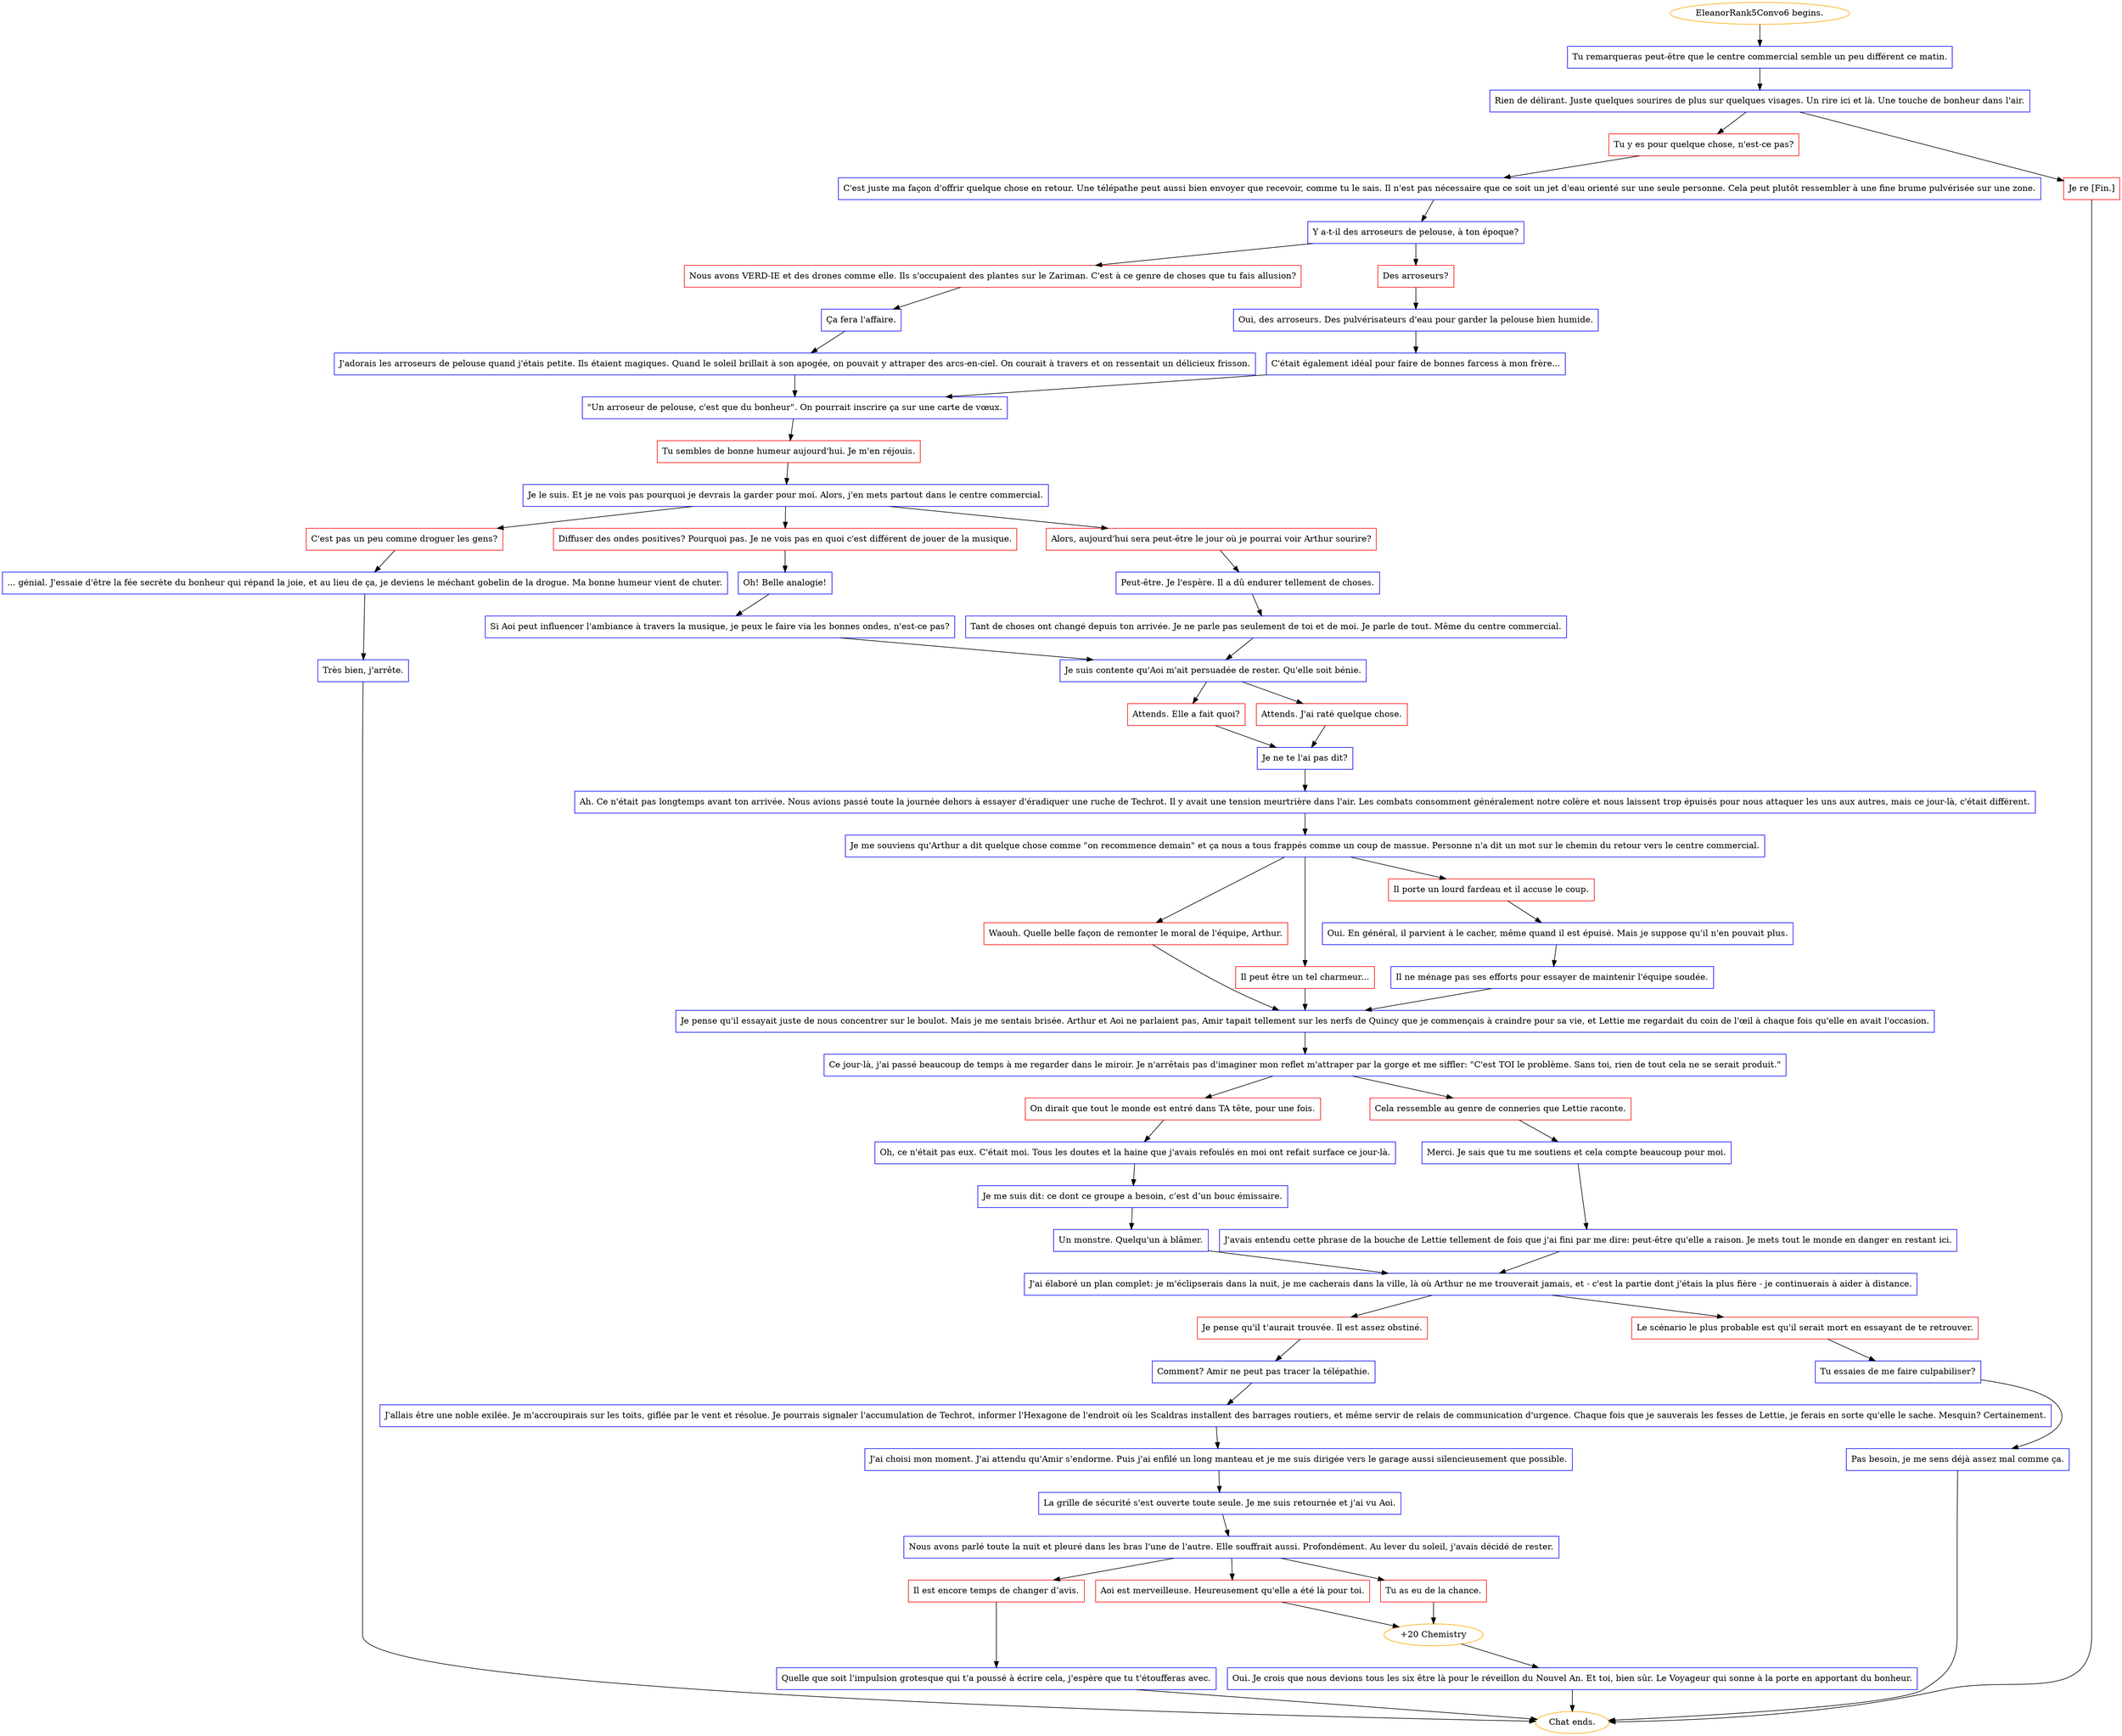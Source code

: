 digraph {
	"EleanorRank5Convo6 begins." [color=orange];
		"EleanorRank5Convo6 begins." -> j1210324867;
	j1210324867 [label="Tu remarqueras peut-être que le centre commercial semble un peu différent ce matin.",shape=box,color=blue];
		j1210324867 -> j3814578143;
	j3814578143 [label="Rien de délirant. Juste quelques sourires de plus sur quelques visages. Un rire ici et là. Une touche de bonheur dans l'air.",shape=box,color=blue];
		j3814578143 -> j2400240159;
		j3814578143 -> j556673085;
	j2400240159 [label="Tu y es pour quelque chose, n'est-ce pas?",shape=box,color=red];
		j2400240159 -> j456095666;
	j556673085 [label="Je re [Fin.]",shape=box,color=red];
		j556673085 -> "Chat ends.";
	j456095666 [label="C'est juste ma façon d'offrir quelque chose en retour. Une télépathe peut aussi bien envoyer que recevoir, comme tu le sais. Il n'est pas nécessaire que ce soit un jet d'eau orienté sur une seule personne. Cela peut plutôt ressembler à une fine brume pulvérisée sur une zone.",shape=box,color=blue];
		j456095666 -> j2153674525;
	"Chat ends." [color=orange];
	j2153674525 [label="Y a-t-il des arroseurs de pelouse, à ton époque?",shape=box,color=blue];
		j2153674525 -> j1174206777;
		j2153674525 -> j562092699;
	j1174206777 [label="Nous avons VERD-IE et des drones comme elle. Ils s'occupaient des plantes sur le Zariman. C'est à ce genre de choses que tu fais allusion?",shape=box,color=red];
		j1174206777 -> j1668294109;
	j562092699 [label="Des arroseurs?",shape=box,color=red];
		j562092699 -> j3577025019;
	j1668294109 [label="Ça fera l'affaire.",shape=box,color=blue];
		j1668294109 -> j4130030656;
	j3577025019 [label="Oui, des arroseurs. Des pulvérisateurs d'eau pour garder la pelouse bien humide.",shape=box,color=blue];
		j3577025019 -> j3372428006;
	j4130030656 [label="J'adorais les arroseurs de pelouse quand j'étais petite. Ils étaient magiques. Quand le soleil brillait à son apogée, on pouvait y attraper des arcs-en-ciel. On courait à travers et on ressentait un délicieux frisson.",shape=box,color=blue];
		j4130030656 -> j3083368695;
	j3372428006 [label="C'était également idéal pour faire de bonnes farcess à mon frère...",shape=box,color=blue];
		j3372428006 -> j3083368695;
	j3083368695 [label="\"Un arroseur de pelouse, c'est que du bonheur\". On pourrait inscrire ça sur une carte de vœux.",shape=box,color=blue];
		j3083368695 -> j2713131471;
	j2713131471 [label="Tu sembles de bonne humeur aujourd'hui. Je m'en réjouis.",shape=box,color=red];
		j2713131471 -> j3840928417;
	j3840928417 [label="Je le suis. Et je ne vois pas pourquoi je devrais la garder pour moi. Alors, j'en mets partout dans le centre commercial.",shape=box,color=blue];
		j3840928417 -> j1075393338;
		j3840928417 -> j162616725;
		j3840928417 -> j2037298012;
	j1075393338 [label="C'est pas un peu comme droguer les gens?",shape=box,color=red];
		j1075393338 -> j2173719576;
	j162616725 [label="Diffuser des ondes positives? Pourquoi pas. Je ne vois pas en quoi c'est différent de jouer de la musique.",shape=box,color=red];
		j162616725 -> j3148454361;
	j2037298012 [label="Alors, aujourd'hui sera peut-être le jour où je pourrai voir Arthur sourire?",shape=box,color=red];
		j2037298012 -> j1959288688;
	j2173719576 [label="... génial. J'essaie d'être la fée secrète du bonheur qui répand la joie, et au lieu de ça, je deviens le méchant gobelin de la drogue. Ma bonne humeur vient de chuter.",shape=box,color=blue];
		j2173719576 -> j2495968636;
	j3148454361 [label="Oh! Belle analogie!",shape=box,color=blue];
		j3148454361 -> j2169583208;
	j1959288688 [label="Peut-être. Je l'espère. Il a dû endurer tellement de choses.",shape=box,color=blue];
		j1959288688 -> j3628227905;
	j2495968636 [label="Très bien, j'arrête.",shape=box,color=blue];
		j2495968636 -> "Chat ends.";
	j2169583208 [label="Si Aoi peut influencer l'ambiance à travers la musique, je peux le faire via les bonnes ondes, n'est-ce pas?",shape=box,color=blue];
		j2169583208 -> j1487032807;
	j3628227905 [label="Tant de choses ont changé depuis ton arrivée. Je ne parle pas seulement de toi et de moi. Je parle de tout. Même du centre commercial.",shape=box,color=blue];
		j3628227905 -> j1487032807;
	j1487032807 [label="Je suis contente qu'Aoi m'ait persuadée de rester. Qu'elle soit bénie.",shape=box,color=blue];
		j1487032807 -> j2925301797;
		j1487032807 -> j2682242700;
	j2925301797 [label="Attends. Elle a fait quoi?",shape=box,color=red];
		j2925301797 -> j135786972;
	j2682242700 [label="Attends. J'ai raté quelque chose.",shape=box,color=red];
		j2682242700 -> j135786972;
	j135786972 [label="Je ne te l'ai pas dit?",shape=box,color=blue];
		j135786972 -> j3878918116;
	j3878918116 [label="Ah. Ce n'était pas longtemps avant ton arrivée. Nous avions passé toute la journée dehors à essayer d'éradiquer une ruche de Techrot. Il y avait une tension meurtrière dans l'air. Les combats consomment généralement notre colère et nous laissent trop épuisés pour nous attaquer les uns aux autres, mais ce jour-là, c'était différent.",shape=box,color=blue];
		j3878918116 -> j2610457327;
	j2610457327 [label="Je me souviens qu'Arthur a dit quelque chose comme \"on recommence demain\" et ça nous a tous frappés comme un coup de massue. Personne n'a dit un mot sur le chemin du retour vers le centre commercial.",shape=box,color=blue];
		j2610457327 -> j3613164325;
		j2610457327 -> j2516301143;
		j2610457327 -> j1698982890;
	j3613164325 [label="Waouh. Quelle belle façon de remonter le moral de l'équipe, Arthur.",shape=box,color=red];
		j3613164325 -> j3511278423;
	j2516301143 [label="Il peut être un tel charmeur...",shape=box,color=red];
		j2516301143 -> j3511278423;
	j1698982890 [label="Il porte un lourd fardeau et il accuse le coup.",shape=box,color=red];
		j1698982890 -> j1135662300;
	j3511278423 [label="Je pense qu'il essayait juste de nous concentrer sur le boulot. Mais je me sentais brisée. Arthur et Aoi ne parlaient pas, Amir tapait tellement sur les nerfs de Quincy que je commençais à craindre pour sa vie, et Lettie me regardait du coin de l'œil à chaque fois qu'elle en avait l'occasion.",shape=box,color=blue];
		j3511278423 -> j2393070467;
	j1135662300 [label="Oui. En général, il parvient à le cacher, même quand il est épuisé. Mais je suppose qu'il n'en pouvait plus.",shape=box,color=blue];
		j1135662300 -> j4069645001;
	j2393070467 [label="Ce jour-là, j'ai passé beaucoup de temps à me regarder dans le miroir. Je n'arrêtais pas d'imaginer mon reflet m'attraper par la gorge et me siffler: \"C'est TOI le problème. Sans toi, rien de tout cela ne se serait produit.\"",shape=box,color=blue];
		j2393070467 -> j1676222049;
		j2393070467 -> j3147099166;
	j4069645001 [label="Il ne ménage pas ses efforts pour essayer de maintenir l'équipe soudée.",shape=box,color=blue];
		j4069645001 -> j3511278423;
	j1676222049 [label="On dirait que tout le monde est entré dans TA tête, pour une fois.",shape=box,color=red];
		j1676222049 -> j3946963247;
	j3147099166 [label="Cela ressemble au genre de conneries que Lettie raconte.",shape=box,color=red];
		j3147099166 -> j1735794359;
	j3946963247 [label="Oh, ce n'était pas eux. C'était moi. Tous les doutes et la haine que j'avais refoulés en moi ont refait surface ce jour-là.",shape=box,color=blue];
		j3946963247 -> j2669686814;
	j1735794359 [label="Merci. Je sais que tu me soutiens et cela compte beaucoup pour moi.",shape=box,color=blue];
		j1735794359 -> j38466251;
	j2669686814 [label="Je me suis dit: ce dont ce groupe a besoin, c’est d’un bouc émissaire.",shape=box,color=blue];
		j2669686814 -> j2661710637;
	j38466251 [label="J'avais entendu cette phrase de la bouche de Lettie tellement de fois que j'ai fini par me dire: peut-être qu'elle a raison. Je mets tout le monde en danger en restant ici.",shape=box,color=blue];
		j38466251 -> j2385083553;
	j2661710637 [label="Un monstre. Quelqu'un à blâmer.",shape=box,color=blue];
		j2661710637 -> j2385083553;
	j2385083553 [label="J'ai élaboré un plan complet: je m'éclipserais dans la nuit, je me cacherais dans la ville, là où Arthur ne me trouverait jamais, et - c'est la partie dont j'étais la plus fière - je continuerais à aider à distance.",shape=box,color=blue];
		j2385083553 -> j3319670304;
		j2385083553 -> j296759778;
	j3319670304 [label="Je pense qu'il t'aurait trouvée. Il est assez obstiné.",shape=box,color=red];
		j3319670304 -> j3257698395;
	j296759778 [label="Le scénario le plus probable est qu'il serait mort en essayant de te retrouver.",shape=box,color=red];
		j296759778 -> j2310759106;
	j3257698395 [label="Comment? Amir ne peut pas tracer la télépathie.",shape=box,color=blue];
		j3257698395 -> j3515826231;
	j2310759106 [label="Tu essaies de me faire culpabiliser?",shape=box,color=blue];
		j2310759106 -> j3252777595;
	j3515826231 [label="J'allais être une noble exilée. Je m'accroupirais sur les toits, giflée par le vent et résolue. Je pourrais signaler l'accumulation de Techrot, informer l'Hexagone de l'endroit où les Scaldras installent des barrages routiers, et même servir de relais de communication d'urgence. Chaque fois que je sauverais les fesses de Lettie, je ferais en sorte qu'elle le sache. Mesquin? Certainement.",shape=box,color=blue];
		j3515826231 -> j2597292876;
	j3252777595 [label="Pas besoin, je me sens déjà assez mal comme ça.",shape=box,color=blue];
		j3252777595 -> "Chat ends.";
	j2597292876 [label="J'ai choisi mon moment. J'ai attendu qu'Amir s'endorme. Puis j'ai enfilé un long manteau et je me suis dirigée vers le garage aussi silencieusement que possible.",shape=box,color=blue];
		j2597292876 -> j1838736752;
	j1838736752 [label="La grille de sécurité s'est ouverte toute seule. Je me suis retournée et j'ai vu Aoi.",shape=box,color=blue];
		j1838736752 -> j176041951;
	j176041951 [label="Nous avons parlé toute la nuit et pleuré dans les bras l'une de l'autre. Elle souffrait aussi. Profondément. Au lever du soleil, j'avais décidé de rester.",shape=box,color=blue];
		j176041951 -> j249257897;
		j176041951 -> j700066617;
		j176041951 -> j2896098764;
	j249257897 [label="Il est encore temps de changer d’avis.",shape=box,color=red];
		j249257897 -> j3585149248;
	j700066617 [label="Aoi est merveilleuse. Heureusement qu'elle a été là pour toi.",shape=box,color=red];
		j700066617 -> j2562665017;
	j2896098764 [label="Tu as eu de la chance.",shape=box,color=red];
		j2896098764 -> j2562665017;
	j3585149248 [label="Quelle que soit l'impulsion grotesque qui t'a poussé à écrire cela, j'espère que tu t'étoufferas avec.",shape=box,color=blue];
		j3585149248 -> "Chat ends.";
	j2562665017 [label="+20 Chemistry",color=orange];
		j2562665017 -> j3655634990;
	j3655634990 [label="Oui. Je crois que nous devions tous les six être là pour le réveillon du Nouvel An. Et toi, bien sûr. Le Voyageur qui sonne à la porte en apportant du bonheur.",shape=box,color=blue];
		j3655634990 -> "Chat ends.";
}